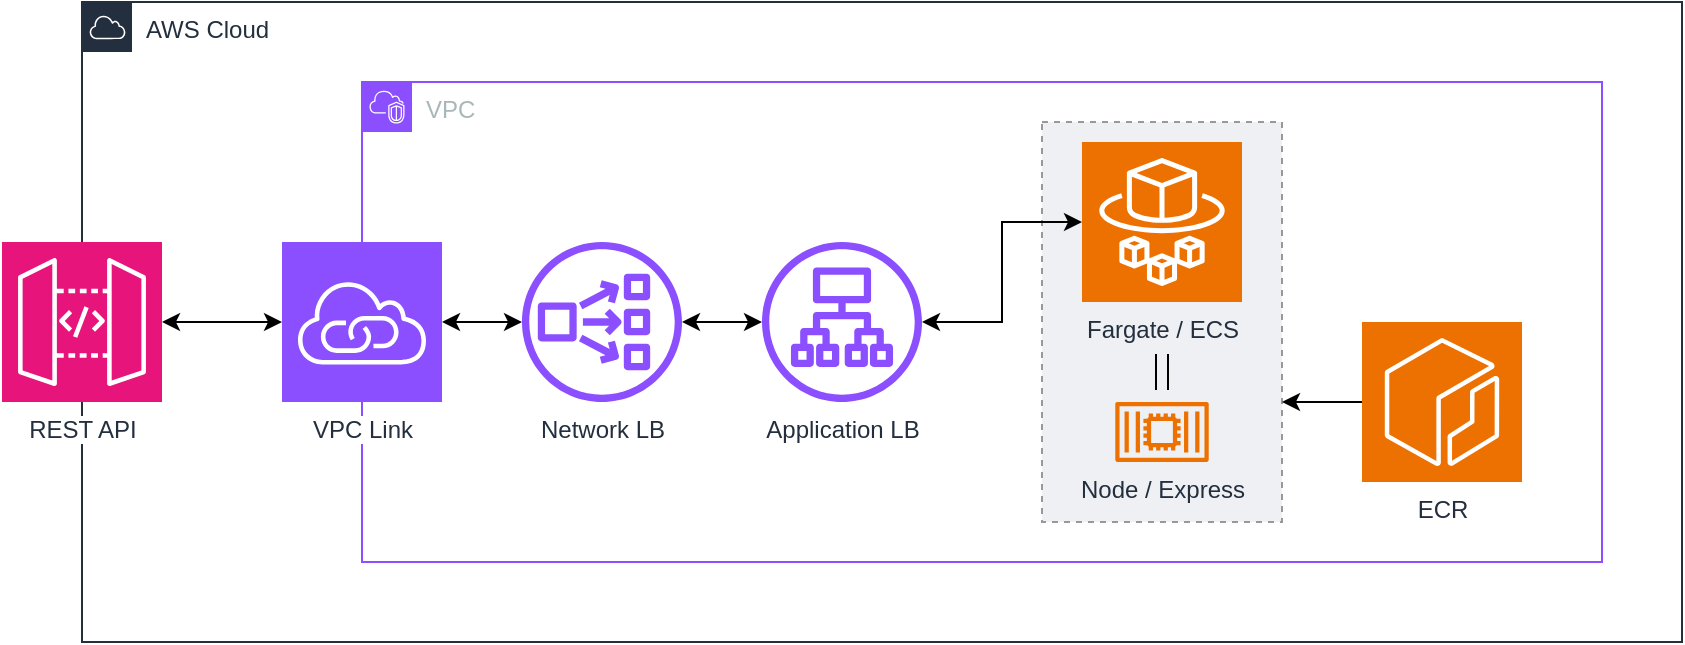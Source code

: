 <mxfile version="23.0.2" type="device">
  <diagram id="Ht1M8jgEwFfnCIfOTk4-" name="Page-1">
    <mxGraphModel dx="1334" dy="1649" grid="1" gridSize="10" guides="1" tooltips="1" connect="1" arrows="1" fold="1" page="1" pageScale="1" pageWidth="1169" pageHeight="827" math="0" shadow="0">
      <root>
        <mxCell id="0" />
        <mxCell id="1" parent="0" />
        <mxCell id="HFtRy0gnLTCxjWs5zV1E-27" value="AWS Cloud" style="points=[[0,0],[0.25,0],[0.5,0],[0.75,0],[1,0],[1,0.25],[1,0.5],[1,0.75],[1,1],[0.75,1],[0.5,1],[0.25,1],[0,1],[0,0.75],[0,0.5],[0,0.25]];outlineConnect=0;gradientColor=none;html=1;whiteSpace=wrap;fontSize=12;fontStyle=0;container=1;pointerEvents=0;collapsible=0;recursiveResize=0;shape=mxgraph.aws4.group;grIcon=mxgraph.aws4.group_aws_cloud;strokeColor=#232F3E;fillColor=none;verticalAlign=top;align=left;spacingLeft=30;fontColor=#232F3E;dashed=0;" parent="1" vertex="1">
          <mxGeometry x="180" y="-640" width="800" height="320" as="geometry" />
        </mxCell>
        <mxCell id="HFtRy0gnLTCxjWs5zV1E-10" value="REST API" style="sketch=0;points=[[0,0,0],[0.25,0,0],[0.5,0,0],[0.75,0,0],[1,0,0],[0,1,0],[0.25,1,0],[0.5,1,0],[0.75,1,0],[1,1,0],[0,0.25,0],[0,0.5,0],[0,0.75,0],[1,0.25,0],[1,0.5,0],[1,0.75,0]];outlineConnect=0;fontColor=#232F3E;fillColor=#E7157B;strokeColor=#ffffff;dashed=0;verticalLabelPosition=bottom;verticalAlign=top;align=center;html=1;fontSize=12;fontStyle=0;aspect=fixed;shape=mxgraph.aws4.resourceIcon;resIcon=mxgraph.aws4.api_gateway;labelBackgroundColor=default;" parent="HFtRy0gnLTCxjWs5zV1E-27" vertex="1">
          <mxGeometry x="-40" y="120" width="80" height="80" as="geometry" />
        </mxCell>
        <mxCell id="HFtRy0gnLTCxjWs5zV1E-1" value="VPC" style="points=[[0,0],[0.25,0],[0.5,0],[0.75,0],[1,0],[1,0.25],[1,0.5],[1,0.75],[1,1],[0.75,1],[0.5,1],[0.25,1],[0,1],[0,0.75],[0,0.5],[0,0.25]];outlineConnect=0;gradientColor=none;html=1;whiteSpace=wrap;fontSize=12;fontStyle=0;container=1;pointerEvents=0;collapsible=0;recursiveResize=0;shape=mxgraph.aws4.group;grIcon=mxgraph.aws4.group_vpc2;strokeColor=#8C4FFF;fillColor=none;verticalAlign=top;align=left;spacingLeft=30;fontColor=#AAB7B8;dashed=0;" parent="1" vertex="1">
          <mxGeometry x="320" y="-600" width="620" height="240" as="geometry" />
        </mxCell>
        <mxCell id="HFtRy0gnLTCxjWs5zV1E-24" value="" style="fillColor=#EFF0F3;strokeColor=#999999;dashed=1;verticalAlign=top;fontStyle=0;fontColor=#232F3D;whiteSpace=wrap;html=1;" parent="HFtRy0gnLTCxjWs5zV1E-1" vertex="1">
          <mxGeometry x="340" y="20" width="120" height="200" as="geometry" />
        </mxCell>
        <mxCell id="HFtRy0gnLTCxjWs5zV1E-2" value="Fargate / ECS" style="sketch=0;points=[[0,0,0],[0.25,0,0],[0.5,0,0],[0.75,0,0],[1,0,0],[0,1,0],[0.25,1,0],[0.5,1,0],[0.75,1,0],[1,1,0],[0,0.25,0],[0,0.5,0],[0,0.75,0],[1,0.25,0],[1,0.5,0],[1,0.75,0]];outlineConnect=0;fontColor=#232F3E;fillColor=#ED7100;strokeColor=#ffffff;dashed=0;verticalLabelPosition=bottom;verticalAlign=top;align=center;html=1;fontSize=12;fontStyle=0;aspect=fixed;shape=mxgraph.aws4.resourceIcon;resIcon=mxgraph.aws4.fargate;" parent="HFtRy0gnLTCxjWs5zV1E-1" vertex="1">
          <mxGeometry x="360" y="30" width="80" height="80" as="geometry" />
        </mxCell>
        <mxCell id="HFtRy0gnLTCxjWs5zV1E-26" value="" style="edgeStyle=orthogonalEdgeStyle;rounded=0;orthogonalLoop=1;jettySize=auto;html=1;entryX=1;entryY=0.7;entryDx=0;entryDy=0;entryPerimeter=0;" parent="HFtRy0gnLTCxjWs5zV1E-1" source="HFtRy0gnLTCxjWs5zV1E-4" target="HFtRy0gnLTCxjWs5zV1E-24" edge="1">
          <mxGeometry relative="1" as="geometry">
            <mxPoint x="480" y="160" as="targetPoint" />
          </mxGeometry>
        </mxCell>
        <mxCell id="HFtRy0gnLTCxjWs5zV1E-4" value="ECR" style="sketch=0;points=[[0,0,0],[0.25,0,0],[0.5,0,0],[0.75,0,0],[1,0,0],[0,1,0],[0.25,1,0],[0.5,1,0],[0.75,1,0],[1,1,0],[0,0.25,0],[0,0.5,0],[0,0.75,0],[1,0.25,0],[1,0.5,0],[1,0.75,0]];outlineConnect=0;fontColor=#232F3E;fillColor=#ED7100;strokeColor=#ffffff;dashed=0;verticalLabelPosition=bottom;verticalAlign=top;align=center;html=1;fontSize=12;fontStyle=0;aspect=fixed;shape=mxgraph.aws4.resourceIcon;resIcon=mxgraph.aws4.ecr;" parent="HFtRy0gnLTCxjWs5zV1E-1" vertex="1">
          <mxGeometry x="500" y="120" width="80" height="80" as="geometry" />
        </mxCell>
        <mxCell id="HFtRy0gnLTCxjWs5zV1E-25" value="" style="edgeStyle=orthogonalEdgeStyle;rounded=0;orthogonalLoop=1;jettySize=auto;html=1;startArrow=classic;startFill=1;" parent="HFtRy0gnLTCxjWs5zV1E-1" source="HFtRy0gnLTCxjWs5zV1E-13" target="HFtRy0gnLTCxjWs5zV1E-2" edge="1">
          <mxGeometry relative="1" as="geometry" />
        </mxCell>
        <mxCell id="HFtRy0gnLTCxjWs5zV1E-13" value="Application LB" style="sketch=0;outlineConnect=0;fontColor=#232F3E;gradientColor=none;fillColor=#8C4FFF;strokeColor=none;dashed=0;verticalLabelPosition=bottom;verticalAlign=top;align=center;html=1;fontSize=12;fontStyle=0;aspect=fixed;pointerEvents=1;shape=mxgraph.aws4.application_load_balancer;" parent="HFtRy0gnLTCxjWs5zV1E-1" vertex="1">
          <mxGeometry x="200" y="80" width="80" height="80" as="geometry" />
        </mxCell>
        <mxCell id="HFtRy0gnLTCxjWs5zV1E-15" value="" style="edgeStyle=orthogonalEdgeStyle;rounded=0;orthogonalLoop=1;jettySize=auto;html=1;startArrow=classic;startFill=1;" parent="HFtRy0gnLTCxjWs5zV1E-1" source="HFtRy0gnLTCxjWs5zV1E-14" target="HFtRy0gnLTCxjWs5zV1E-13" edge="1">
          <mxGeometry relative="1" as="geometry" />
        </mxCell>
        <mxCell id="HFtRy0gnLTCxjWs5zV1E-14" value="Network LB" style="sketch=0;outlineConnect=0;fontColor=#232F3E;gradientColor=none;fillColor=#8C4FFF;strokeColor=none;dashed=0;verticalLabelPosition=bottom;verticalAlign=top;align=center;html=1;fontSize=12;fontStyle=0;aspect=fixed;pointerEvents=1;shape=mxgraph.aws4.network_load_balancer;" parent="HFtRy0gnLTCxjWs5zV1E-1" vertex="1">
          <mxGeometry x="80" y="80" width="80" height="80" as="geometry" />
        </mxCell>
        <mxCell id="HFtRy0gnLTCxjWs5zV1E-20" value="Node / Express" style="sketch=0;outlineConnect=0;fontColor=#232F3E;gradientColor=none;fillColor=#ED7100;strokeColor=none;dashed=0;verticalLabelPosition=bottom;verticalAlign=top;align=center;html=1;fontSize=12;fontStyle=0;pointerEvents=1;shape=mxgraph.aws4.container_2;aspect=fixed;" parent="HFtRy0gnLTCxjWs5zV1E-1" vertex="1">
          <mxGeometry x="375" y="160" width="50" height="30" as="geometry" />
        </mxCell>
        <mxCell id="HFtRy0gnLTCxjWs5zV1E-18" value="" style="edgeStyle=orthogonalEdgeStyle;rounded=0;orthogonalLoop=1;jettySize=auto;html=1;startArrow=classic;startFill=1;" parent="1" source="HFtRy0gnLTCxjWs5zV1E-10" target="HFtRy0gnLTCxjWs5zV1E-17" edge="1">
          <mxGeometry relative="1" as="geometry" />
        </mxCell>
        <mxCell id="HFtRy0gnLTCxjWs5zV1E-19" value="" style="edgeStyle=orthogonalEdgeStyle;rounded=0;orthogonalLoop=1;jettySize=auto;html=1;startArrow=classic;startFill=1;" parent="1" source="HFtRy0gnLTCxjWs5zV1E-17" target="HFtRy0gnLTCxjWs5zV1E-14" edge="1">
          <mxGeometry relative="1" as="geometry" />
        </mxCell>
        <mxCell id="HFtRy0gnLTCxjWs5zV1E-17" value="VPC Link" style="sketch=0;points=[[0,0,0],[0.25,0,0],[0.5,0,0],[0.75,0,0],[1,0,0],[0,1,0],[0.25,1,0],[0.5,1,0],[0.75,1,0],[1,1,0],[0,0.25,0],[0,0.5,0],[0,0.75,0],[1,0.25,0],[1,0.5,0],[1,0.75,0]];outlineConnect=0;fontColor=#232F3E;fillColor=#8C4FFF;strokeColor=#ffffff;dashed=0;verticalLabelPosition=bottom;verticalAlign=top;align=center;html=1;fontSize=12;fontStyle=0;aspect=fixed;shape=mxgraph.aws4.resourceIcon;resIcon=mxgraph.aws4.vpc_privatelink;labelBackgroundColor=default;" parent="1" vertex="1">
          <mxGeometry x="280" y="-520" width="80" height="80" as="geometry" />
        </mxCell>
        <mxCell id="Ng2FJ0sImbFVPJDHPusp-1" value="" style="edgeStyle=orthogonalEdgeStyle;rounded=0;orthogonalLoop=1;jettySize=auto;html=1;endArrow=none;endFill=0;strokeWidth=1;shape=link;width=6;" parent="1" edge="1">
          <mxGeometry relative="1" as="geometry">
            <mxPoint x="720" y="-446" as="sourcePoint" />
            <mxPoint x="720" y="-464" as="targetPoint" />
          </mxGeometry>
        </mxCell>
      </root>
    </mxGraphModel>
  </diagram>
</mxfile>
